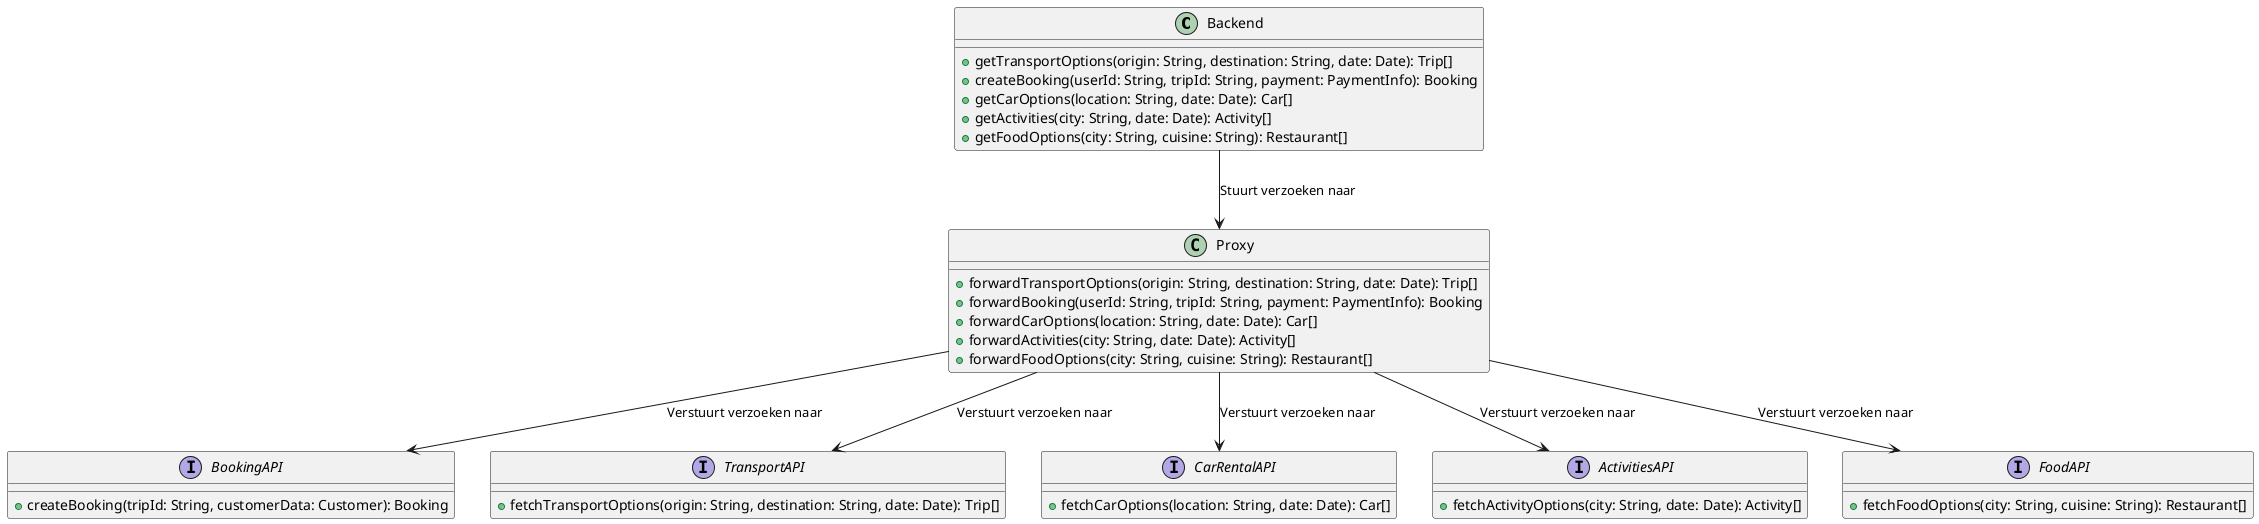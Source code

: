 @startuml
class Backend {
    + getTransportOptions(origin: String, destination: String, date: Date): Trip[]
    + createBooking(userId: String, tripId: String, payment: PaymentInfo): Booking
    + getCarOptions(location: String, date: Date): Car[]
    + getActivities(city: String, date: Date): Activity[]
    + getFoodOptions(city: String, cuisine: String): Restaurant[]
}

class Proxy {
    + forwardTransportOptions(origin: String, destination: String, date: Date): Trip[]
    + forwardBooking(userId: String, tripId: String, payment: PaymentInfo): Booking
    + forwardCarOptions(location: String, date: Date): Car[]
    + forwardActivities(city: String, date: Date): Activity[]
    + forwardFoodOptions(city: String, cuisine: String): Restaurant[]
}

interface BookingAPI {
    + createBooking(tripId: String, customerData: Customer): Booking
}

interface TransportAPI {
    + fetchTransportOptions(origin: String, destination: String, date: Date): Trip[]
}

interface CarRentalAPI {
    + fetchCarOptions(location: String, date: Date): Car[]
}

interface ActivitiesAPI {
    + fetchActivityOptions(city: String, date: Date): Activity[]
}

interface FoodAPI {
    + fetchFoodOptions(city: String, cuisine: String): Restaurant[]
}

Backend --> Proxy : "Stuurt verzoeken naar"
Proxy --> BookingAPI : "Verstuurt verzoeken naar"
Proxy --> TransportAPI : "Verstuurt verzoeken naar"
Proxy --> CarRentalAPI : "Verstuurt verzoeken naar"
Proxy --> ActivitiesAPI : "Verstuurt verzoeken naar"
Proxy --> FoodAPI : "Verstuurt verzoeken naar"

@enduml
